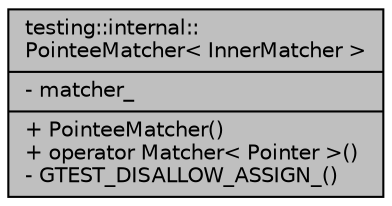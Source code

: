 digraph "testing::internal::PointeeMatcher&lt; InnerMatcher &gt;"
{
  edge [fontname="Helvetica",fontsize="10",labelfontname="Helvetica",labelfontsize="10"];
  node [fontname="Helvetica",fontsize="10",shape=record];
  Node1 [label="{testing::internal::\lPointeeMatcher\< InnerMatcher \>\n|- matcher_\l|+ PointeeMatcher()\l+ operator Matcher\< Pointer \>()\l- GTEST_DISALLOW_ASSIGN_()\l}",height=0.2,width=0.4,color="black", fillcolor="grey75", style="filled", fontcolor="black"];
}
